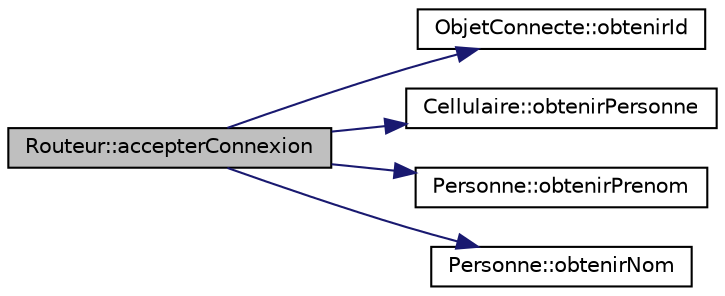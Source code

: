 digraph "Routeur::accepterConnexion"
{
  bgcolor="transparent";
  edge [fontname="Helvetica",fontsize="10",labelfontname="Helvetica",labelfontsize="10"];
  node [fontname="Helvetica",fontsize="10",shape=record];
  rankdir="LR";
  Node1 [label="Routeur::accepterConnexion",height=0.2,width=0.4,color="black", fillcolor="grey75", style="filled", fontcolor="black"];
  Node1 -> Node2 [color="midnightblue",fontsize="10",style="solid",fontname="Helvetica"];
  Node2 [label="ObjetConnecte::obtenirId",height=0.2,width=0.4,color="black",URL="$class_objet_connecte.html#a16e824398e1006a9a58235285607d804",tooltip="Accède à la variable id. "];
  Node1 -> Node3 [color="midnightblue",fontsize="10",style="solid",fontname="Helvetica"];
  Node3 [label="Cellulaire::obtenirPersonne",height=0.2,width=0.4,color="black",URL="$class_cellulaire.html#aac88456657601be9cdfa9f8c2e6f46c7",tooltip="Accède à la variable personne_. "];
  Node1 -> Node4 [color="midnightblue",fontsize="10",style="solid",fontname="Helvetica"];
  Node4 [label="Personne::obtenirPrenom",height=0.2,width=0.4,color="black",URL="$class_personne.html#a23ad8a111217d3db6fe068f9ae9f9215",tooltip="Accède à la variable prenom_. "];
  Node1 -> Node5 [color="midnightblue",fontsize="10",style="solid",fontname="Helvetica"];
  Node5 [label="Personne::obtenirNom",height=0.2,width=0.4,color="black",URL="$class_personne.html#af471a3c2cd0dbef94d442d7be4785754",tooltip="Accède à la variable nom_. "];
}
